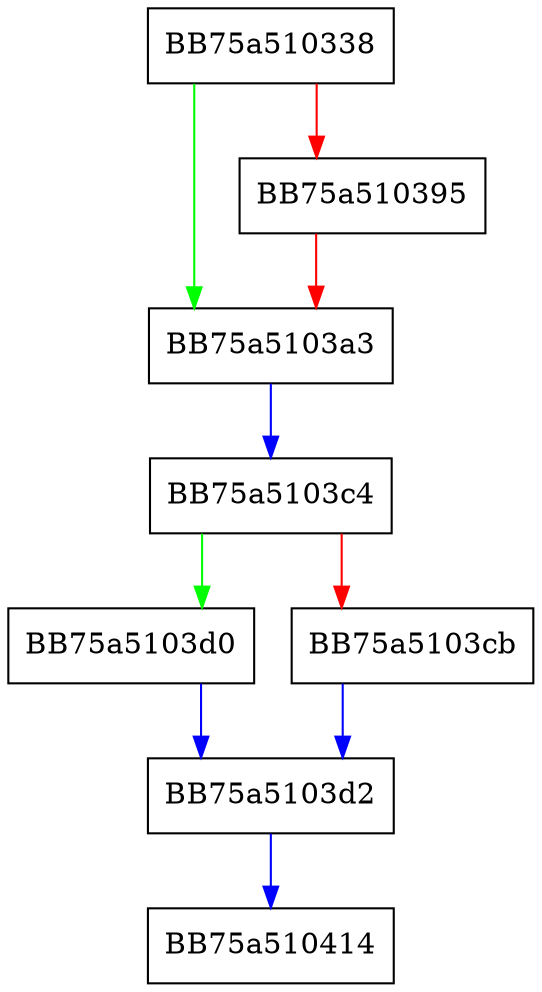 digraph OpenContentReaderFile {
  node [shape="box"];
  graph [splines=ortho];
  BB75a510338 -> BB75a5103a3 [color="green"];
  BB75a510338 -> BB75a510395 [color="red"];
  BB75a510395 -> BB75a5103a3 [color="red"];
  BB75a5103a3 -> BB75a5103c4 [color="blue"];
  BB75a5103c4 -> BB75a5103d0 [color="green"];
  BB75a5103c4 -> BB75a5103cb [color="red"];
  BB75a5103cb -> BB75a5103d2 [color="blue"];
  BB75a5103d0 -> BB75a5103d2 [color="blue"];
  BB75a5103d2 -> BB75a510414 [color="blue"];
}